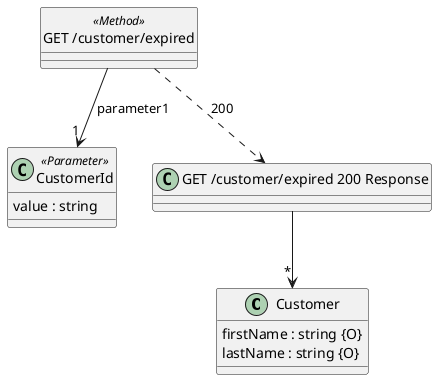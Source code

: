 @startuml

class "Customer" {
  firstName : string {O}
  lastName : string {O}
}

class "CustomerId" <<Parameter>> {
  value : string
}
hide <<Method>> circle

class "GET /customer/expired" <<Method>> {
}

class "GET /customer/expired 200 Response" {
}

"GET /customer/expired 200 Response" --> "*" "Customer"

"GET /customer/expired" ..> "GET /customer/expired 200 Response": 200

"GET /customer/expired" --> "1""CustomerId" : "parameter1"

@enduml